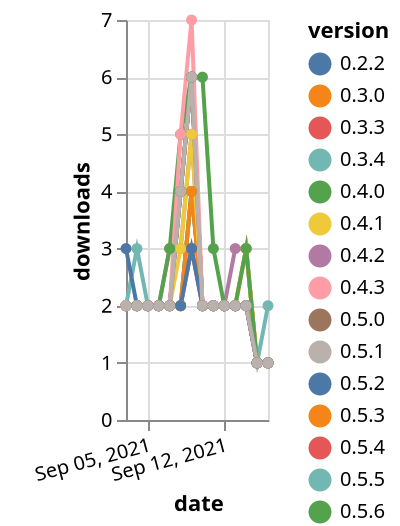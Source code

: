 {"$schema": "https://vega.github.io/schema/vega-lite/v5.json", "description": "A simple bar chart with embedded data.", "data": {"values": [{"date": "2021-09-03", "total": 2512, "delta": 2, "version": "0.3.4"}, {"date": "2021-09-04", "total": 2515, "delta": 3, "version": "0.3.4"}, {"date": "2021-09-05", "total": 2517, "delta": 2, "version": "0.3.4"}, {"date": "2021-09-06", "total": 2519, "delta": 2, "version": "0.3.4"}, {"date": "2021-09-07", "total": 2521, "delta": 2, "version": "0.3.4"}, {"date": "2021-09-08", "total": 2523, "delta": 2, "version": "0.3.4"}, {"date": "2021-09-09", "total": 2527, "delta": 4, "version": "0.3.4"}, {"date": "2021-09-10", "total": 2529, "delta": 2, "version": "0.3.4"}, {"date": "2021-09-11", "total": 2531, "delta": 2, "version": "0.3.4"}, {"date": "2021-09-12", "total": 2533, "delta": 2, "version": "0.3.4"}, {"date": "2021-09-13", "total": 2535, "delta": 2, "version": "0.3.4"}, {"date": "2021-09-14", "total": 2537, "delta": 2, "version": "0.3.4"}, {"date": "2021-09-15", "total": 2538, "delta": 1, "version": "0.3.4"}, {"date": "2021-09-16", "total": 2540, "delta": 2, "version": "0.3.4"}, {"date": "2021-09-03", "total": 1564, "delta": 2, "version": "0.4.0"}, {"date": "2021-09-04", "total": 1566, "delta": 2, "version": "0.4.0"}, {"date": "2021-09-05", "total": 1568, "delta": 2, "version": "0.4.0"}, {"date": "2021-09-06", "total": 1570, "delta": 2, "version": "0.4.0"}, {"date": "2021-09-07", "total": 1572, "delta": 2, "version": "0.4.0"}, {"date": "2021-09-08", "total": 1574, "delta": 2, "version": "0.4.0"}, {"date": "2021-09-09", "total": 1578, "delta": 4, "version": "0.4.0"}, {"date": "2021-09-10", "total": 1580, "delta": 2, "version": "0.4.0"}, {"date": "2021-09-11", "total": 1582, "delta": 2, "version": "0.4.0"}, {"date": "2021-09-12", "total": 1584, "delta": 2, "version": "0.4.0"}, {"date": "2021-09-13", "total": 1586, "delta": 2, "version": "0.4.0"}, {"date": "2021-09-14", "total": 1588, "delta": 2, "version": "0.4.0"}, {"date": "2021-09-15", "total": 1589, "delta": 1, "version": "0.4.0"}, {"date": "2021-09-16", "total": 1590, "delta": 1, "version": "0.4.0"}, {"date": "2021-09-03", "total": 821, "delta": 2, "version": "0.5.2"}, {"date": "2021-09-04", "total": 823, "delta": 2, "version": "0.5.2"}, {"date": "2021-09-05", "total": 825, "delta": 2, "version": "0.5.2"}, {"date": "2021-09-06", "total": 827, "delta": 2, "version": "0.5.2"}, {"date": "2021-09-07", "total": 829, "delta": 2, "version": "0.5.2"}, {"date": "2021-09-08", "total": 833, "delta": 4, "version": "0.5.2"}, {"date": "2021-09-09", "total": 839, "delta": 6, "version": "0.5.2"}, {"date": "2021-09-10", "total": 841, "delta": 2, "version": "0.5.2"}, {"date": "2021-09-11", "total": 843, "delta": 2, "version": "0.5.2"}, {"date": "2021-09-12", "total": 845, "delta": 2, "version": "0.5.2"}, {"date": "2021-09-13", "total": 847, "delta": 2, "version": "0.5.2"}, {"date": "2021-09-14", "total": 849, "delta": 2, "version": "0.5.2"}, {"date": "2021-09-15", "total": 850, "delta": 1, "version": "0.5.2"}, {"date": "2021-09-16", "total": 851, "delta": 1, "version": "0.5.2"}, {"date": "2021-09-03", "total": 1386, "delta": 2, "version": "0.4.2"}, {"date": "2021-09-04", "total": 1388, "delta": 2, "version": "0.4.2"}, {"date": "2021-09-05", "total": 1390, "delta": 2, "version": "0.4.2"}, {"date": "2021-09-06", "total": 1392, "delta": 2, "version": "0.4.2"}, {"date": "2021-09-07", "total": 1395, "delta": 3, "version": "0.4.2"}, {"date": "2021-09-08", "total": 1398, "delta": 3, "version": "0.4.2"}, {"date": "2021-09-09", "total": 1403, "delta": 5, "version": "0.4.2"}, {"date": "2021-09-10", "total": 1405, "delta": 2, "version": "0.4.2"}, {"date": "2021-09-11", "total": 1407, "delta": 2, "version": "0.4.2"}, {"date": "2021-09-12", "total": 1409, "delta": 2, "version": "0.4.2"}, {"date": "2021-09-13", "total": 1412, "delta": 3, "version": "0.4.2"}, {"date": "2021-09-14", "total": 1415, "delta": 3, "version": "0.4.2"}, {"date": "2021-09-15", "total": 1416, "delta": 1, "version": "0.4.2"}, {"date": "2021-09-16", "total": 1417, "delta": 1, "version": "0.4.2"}, {"date": "2021-09-03", "total": 2238, "delta": 2, "version": "0.3.3"}, {"date": "2021-09-04", "total": 2240, "delta": 2, "version": "0.3.3"}, {"date": "2021-09-05", "total": 2242, "delta": 2, "version": "0.3.3"}, {"date": "2021-09-06", "total": 2244, "delta": 2, "version": "0.3.3"}, {"date": "2021-09-07", "total": 2246, "delta": 2, "version": "0.3.3"}, {"date": "2021-09-08", "total": 2248, "delta": 2, "version": "0.3.3"}, {"date": "2021-09-09", "total": 2251, "delta": 3, "version": "0.3.3"}, {"date": "2021-09-10", "total": 2253, "delta": 2, "version": "0.3.3"}, {"date": "2021-09-11", "total": 2255, "delta": 2, "version": "0.3.3"}, {"date": "2021-09-12", "total": 2257, "delta": 2, "version": "0.3.3"}, {"date": "2021-09-13", "total": 2259, "delta": 2, "version": "0.3.3"}, {"date": "2021-09-14", "total": 2261, "delta": 2, "version": "0.3.3"}, {"date": "2021-09-15", "total": 2262, "delta": 1, "version": "0.3.3"}, {"date": "2021-09-16", "total": 2263, "delta": 1, "version": "0.3.3"}, {"date": "2021-09-03", "total": 2576, "delta": 2, "version": "0.3.0"}, {"date": "2021-09-04", "total": 2578, "delta": 2, "version": "0.3.0"}, {"date": "2021-09-05", "total": 2580, "delta": 2, "version": "0.3.0"}, {"date": "2021-09-06", "total": 2582, "delta": 2, "version": "0.3.0"}, {"date": "2021-09-07", "total": 2584, "delta": 2, "version": "0.3.0"}, {"date": "2021-09-08", "total": 2586, "delta": 2, "version": "0.3.0"}, {"date": "2021-09-09", "total": 2590, "delta": 4, "version": "0.3.0"}, {"date": "2021-09-10", "total": 2592, "delta": 2, "version": "0.3.0"}, {"date": "2021-09-11", "total": 2594, "delta": 2, "version": "0.3.0"}, {"date": "2021-09-12", "total": 2596, "delta": 2, "version": "0.3.0"}, {"date": "2021-09-13", "total": 2598, "delta": 2, "version": "0.3.0"}, {"date": "2021-09-14", "total": 2601, "delta": 3, "version": "0.3.0"}, {"date": "2021-09-15", "total": 2602, "delta": 1, "version": "0.3.0"}, {"date": "2021-09-16", "total": 2603, "delta": 1, "version": "0.3.0"}, {"date": "2021-09-03", "total": 758, "delta": 2, "version": "0.5.3"}, {"date": "2021-09-04", "total": 760, "delta": 2, "version": "0.5.3"}, {"date": "2021-09-05", "total": 762, "delta": 2, "version": "0.5.3"}, {"date": "2021-09-06", "total": 764, "delta": 2, "version": "0.5.3"}, {"date": "2021-09-07", "total": 766, "delta": 2, "version": "0.5.3"}, {"date": "2021-09-08", "total": 770, "delta": 4, "version": "0.5.3"}, {"date": "2021-09-09", "total": 776, "delta": 6, "version": "0.5.3"}, {"date": "2021-09-10", "total": 778, "delta": 2, "version": "0.5.3"}, {"date": "2021-09-11", "total": 780, "delta": 2, "version": "0.5.3"}, {"date": "2021-09-12", "total": 782, "delta": 2, "version": "0.5.3"}, {"date": "2021-09-13", "total": 784, "delta": 2, "version": "0.5.3"}, {"date": "2021-09-14", "total": 786, "delta": 2, "version": "0.5.3"}, {"date": "2021-09-15", "total": 787, "delta": 1, "version": "0.5.3"}, {"date": "2021-09-16", "total": 788, "delta": 1, "version": "0.5.3"}, {"date": "2021-09-03", "total": 688, "delta": 2, "version": "0.5.5"}, {"date": "2021-09-04", "total": 690, "delta": 2, "version": "0.5.5"}, {"date": "2021-09-05", "total": 692, "delta": 2, "version": "0.5.5"}, {"date": "2021-09-06", "total": 694, "delta": 2, "version": "0.5.5"}, {"date": "2021-09-07", "total": 696, "delta": 2, "version": "0.5.5"}, {"date": "2021-09-08", "total": 700, "delta": 4, "version": "0.5.5"}, {"date": "2021-09-09", "total": 706, "delta": 6, "version": "0.5.5"}, {"date": "2021-09-10", "total": 708, "delta": 2, "version": "0.5.5"}, {"date": "2021-09-11", "total": 710, "delta": 2, "version": "0.5.5"}, {"date": "2021-09-12", "total": 712, "delta": 2, "version": "0.5.5"}, {"date": "2021-09-13", "total": 714, "delta": 2, "version": "0.5.5"}, {"date": "2021-09-14", "total": 716, "delta": 2, "version": "0.5.5"}, {"date": "2021-09-15", "total": 717, "delta": 1, "version": "0.5.5"}, {"date": "2021-09-16", "total": 718, "delta": 1, "version": "0.5.5"}, {"date": "2021-09-03", "total": 746, "delta": 2, "version": "0.5.4"}, {"date": "2021-09-04", "total": 748, "delta": 2, "version": "0.5.4"}, {"date": "2021-09-05", "total": 750, "delta": 2, "version": "0.5.4"}, {"date": "2021-09-06", "total": 752, "delta": 2, "version": "0.5.4"}, {"date": "2021-09-07", "total": 754, "delta": 2, "version": "0.5.4"}, {"date": "2021-09-08", "total": 758, "delta": 4, "version": "0.5.4"}, {"date": "2021-09-09", "total": 764, "delta": 6, "version": "0.5.4"}, {"date": "2021-09-10", "total": 766, "delta": 2, "version": "0.5.4"}, {"date": "2021-09-11", "total": 768, "delta": 2, "version": "0.5.4"}, {"date": "2021-09-12", "total": 770, "delta": 2, "version": "0.5.4"}, {"date": "2021-09-13", "total": 772, "delta": 2, "version": "0.5.4"}, {"date": "2021-09-14", "total": 774, "delta": 2, "version": "0.5.4"}, {"date": "2021-09-15", "total": 775, "delta": 1, "version": "0.5.4"}, {"date": "2021-09-16", "total": 776, "delta": 1, "version": "0.5.4"}, {"date": "2021-09-03", "total": 1552, "delta": 2, "version": "0.4.1"}, {"date": "2021-09-04", "total": 1554, "delta": 2, "version": "0.4.1"}, {"date": "2021-09-05", "total": 1556, "delta": 2, "version": "0.4.1"}, {"date": "2021-09-06", "total": 1558, "delta": 2, "version": "0.4.1"}, {"date": "2021-09-07", "total": 1560, "delta": 2, "version": "0.4.1"}, {"date": "2021-09-08", "total": 1563, "delta": 3, "version": "0.4.1"}, {"date": "2021-09-09", "total": 1568, "delta": 5, "version": "0.4.1"}, {"date": "2021-09-10", "total": 1570, "delta": 2, "version": "0.4.1"}, {"date": "2021-09-11", "total": 1572, "delta": 2, "version": "0.4.1"}, {"date": "2021-09-12", "total": 1574, "delta": 2, "version": "0.4.1"}, {"date": "2021-09-13", "total": 1576, "delta": 2, "version": "0.4.1"}, {"date": "2021-09-14", "total": 1579, "delta": 3, "version": "0.4.1"}, {"date": "2021-09-15", "total": 1580, "delta": 1, "version": "0.4.1"}, {"date": "2021-09-16", "total": 1581, "delta": 1, "version": "0.4.1"}, {"date": "2021-09-03", "total": 861, "delta": 2, "version": "0.5.0"}, {"date": "2021-09-04", "total": 863, "delta": 2, "version": "0.5.0"}, {"date": "2021-09-05", "total": 865, "delta": 2, "version": "0.5.0"}, {"date": "2021-09-06", "total": 867, "delta": 2, "version": "0.5.0"}, {"date": "2021-09-07", "total": 869, "delta": 2, "version": "0.5.0"}, {"date": "2021-09-08", "total": 873, "delta": 4, "version": "0.5.0"}, {"date": "2021-09-09", "total": 879, "delta": 6, "version": "0.5.0"}, {"date": "2021-09-10", "total": 881, "delta": 2, "version": "0.5.0"}, {"date": "2021-09-11", "total": 883, "delta": 2, "version": "0.5.0"}, {"date": "2021-09-12", "total": 885, "delta": 2, "version": "0.5.0"}, {"date": "2021-09-13", "total": 887, "delta": 2, "version": "0.5.0"}, {"date": "2021-09-14", "total": 889, "delta": 2, "version": "0.5.0"}, {"date": "2021-09-15", "total": 890, "delta": 1, "version": "0.5.0"}, {"date": "2021-09-16", "total": 891, "delta": 1, "version": "0.5.0"}, {"date": "2021-09-03", "total": 584, "delta": 2, "version": "0.5.6"}, {"date": "2021-09-04", "total": 586, "delta": 2, "version": "0.5.6"}, {"date": "2021-09-05", "total": 588, "delta": 2, "version": "0.5.6"}, {"date": "2021-09-06", "total": 590, "delta": 2, "version": "0.5.6"}, {"date": "2021-09-07", "total": 593, "delta": 3, "version": "0.5.6"}, {"date": "2021-09-08", "total": 598, "delta": 5, "version": "0.5.6"}, {"date": "2021-09-09", "total": 604, "delta": 6, "version": "0.5.6"}, {"date": "2021-09-10", "total": 610, "delta": 6, "version": "0.5.6"}, {"date": "2021-09-11", "total": 613, "delta": 3, "version": "0.5.6"}, {"date": "2021-09-12", "total": 615, "delta": 2, "version": "0.5.6"}, {"date": "2021-09-13", "total": 617, "delta": 2, "version": "0.5.6"}, {"date": "2021-09-14", "total": 620, "delta": 3, "version": "0.5.6"}, {"date": "2021-09-15", "total": 621, "delta": 1, "version": "0.5.6"}, {"date": "2021-09-16", "total": 622, "delta": 1, "version": "0.5.6"}, {"date": "2021-09-03", "total": 1186, "delta": 2, "version": "0.4.3"}, {"date": "2021-09-04", "total": 1188, "delta": 2, "version": "0.4.3"}, {"date": "2021-09-05", "total": 1190, "delta": 2, "version": "0.4.3"}, {"date": "2021-09-06", "total": 1192, "delta": 2, "version": "0.4.3"}, {"date": "2021-09-07", "total": 1194, "delta": 2, "version": "0.4.3"}, {"date": "2021-09-08", "total": 1199, "delta": 5, "version": "0.4.3"}, {"date": "2021-09-09", "total": 1206, "delta": 7, "version": "0.4.3"}, {"date": "2021-09-10", "total": 1208, "delta": 2, "version": "0.4.3"}, {"date": "2021-09-11", "total": 1210, "delta": 2, "version": "0.4.3"}, {"date": "2021-09-12", "total": 1212, "delta": 2, "version": "0.4.3"}, {"date": "2021-09-13", "total": 1214, "delta": 2, "version": "0.4.3"}, {"date": "2021-09-14", "total": 1216, "delta": 2, "version": "0.4.3"}, {"date": "2021-09-15", "total": 1217, "delta": 1, "version": "0.4.3"}, {"date": "2021-09-16", "total": 1218, "delta": 1, "version": "0.4.3"}, {"date": "2021-09-03", "total": 2526, "delta": 3, "version": "0.2.2"}, {"date": "2021-09-04", "total": 2528, "delta": 2, "version": "0.2.2"}, {"date": "2021-09-05", "total": 2530, "delta": 2, "version": "0.2.2"}, {"date": "2021-09-06", "total": 2532, "delta": 2, "version": "0.2.2"}, {"date": "2021-09-07", "total": 2534, "delta": 2, "version": "0.2.2"}, {"date": "2021-09-08", "total": 2536, "delta": 2, "version": "0.2.2"}, {"date": "2021-09-09", "total": 2539, "delta": 3, "version": "0.2.2"}, {"date": "2021-09-10", "total": 2541, "delta": 2, "version": "0.2.2"}, {"date": "2021-09-11", "total": 2543, "delta": 2, "version": "0.2.2"}, {"date": "2021-09-12", "total": 2545, "delta": 2, "version": "0.2.2"}, {"date": "2021-09-13", "total": 2547, "delta": 2, "version": "0.2.2"}, {"date": "2021-09-14", "total": 2549, "delta": 2, "version": "0.2.2"}, {"date": "2021-09-15", "total": 2550, "delta": 1, "version": "0.2.2"}, {"date": "2021-09-16", "total": 2551, "delta": 1, "version": "0.2.2"}, {"date": "2021-09-03", "total": 827, "delta": 2, "version": "0.5.1"}, {"date": "2021-09-04", "total": 829, "delta": 2, "version": "0.5.1"}, {"date": "2021-09-05", "total": 831, "delta": 2, "version": "0.5.1"}, {"date": "2021-09-06", "total": 833, "delta": 2, "version": "0.5.1"}, {"date": "2021-09-07", "total": 835, "delta": 2, "version": "0.5.1"}, {"date": "2021-09-08", "total": 839, "delta": 4, "version": "0.5.1"}, {"date": "2021-09-09", "total": 845, "delta": 6, "version": "0.5.1"}, {"date": "2021-09-10", "total": 847, "delta": 2, "version": "0.5.1"}, {"date": "2021-09-11", "total": 849, "delta": 2, "version": "0.5.1"}, {"date": "2021-09-12", "total": 851, "delta": 2, "version": "0.5.1"}, {"date": "2021-09-13", "total": 853, "delta": 2, "version": "0.5.1"}, {"date": "2021-09-14", "total": 855, "delta": 2, "version": "0.5.1"}, {"date": "2021-09-15", "total": 856, "delta": 1, "version": "0.5.1"}, {"date": "2021-09-16", "total": 857, "delta": 1, "version": "0.5.1"}]}, "width": "container", "mark": {"type": "line", "point": {"filled": true}}, "encoding": {"x": {"field": "date", "type": "temporal", "timeUnit": "yearmonthdate", "title": "date", "axis": {"labelAngle": -15}}, "y": {"field": "delta", "type": "quantitative", "title": "downloads"}, "color": {"field": "version", "type": "nominal"}, "tooltip": {"field": "delta"}}}